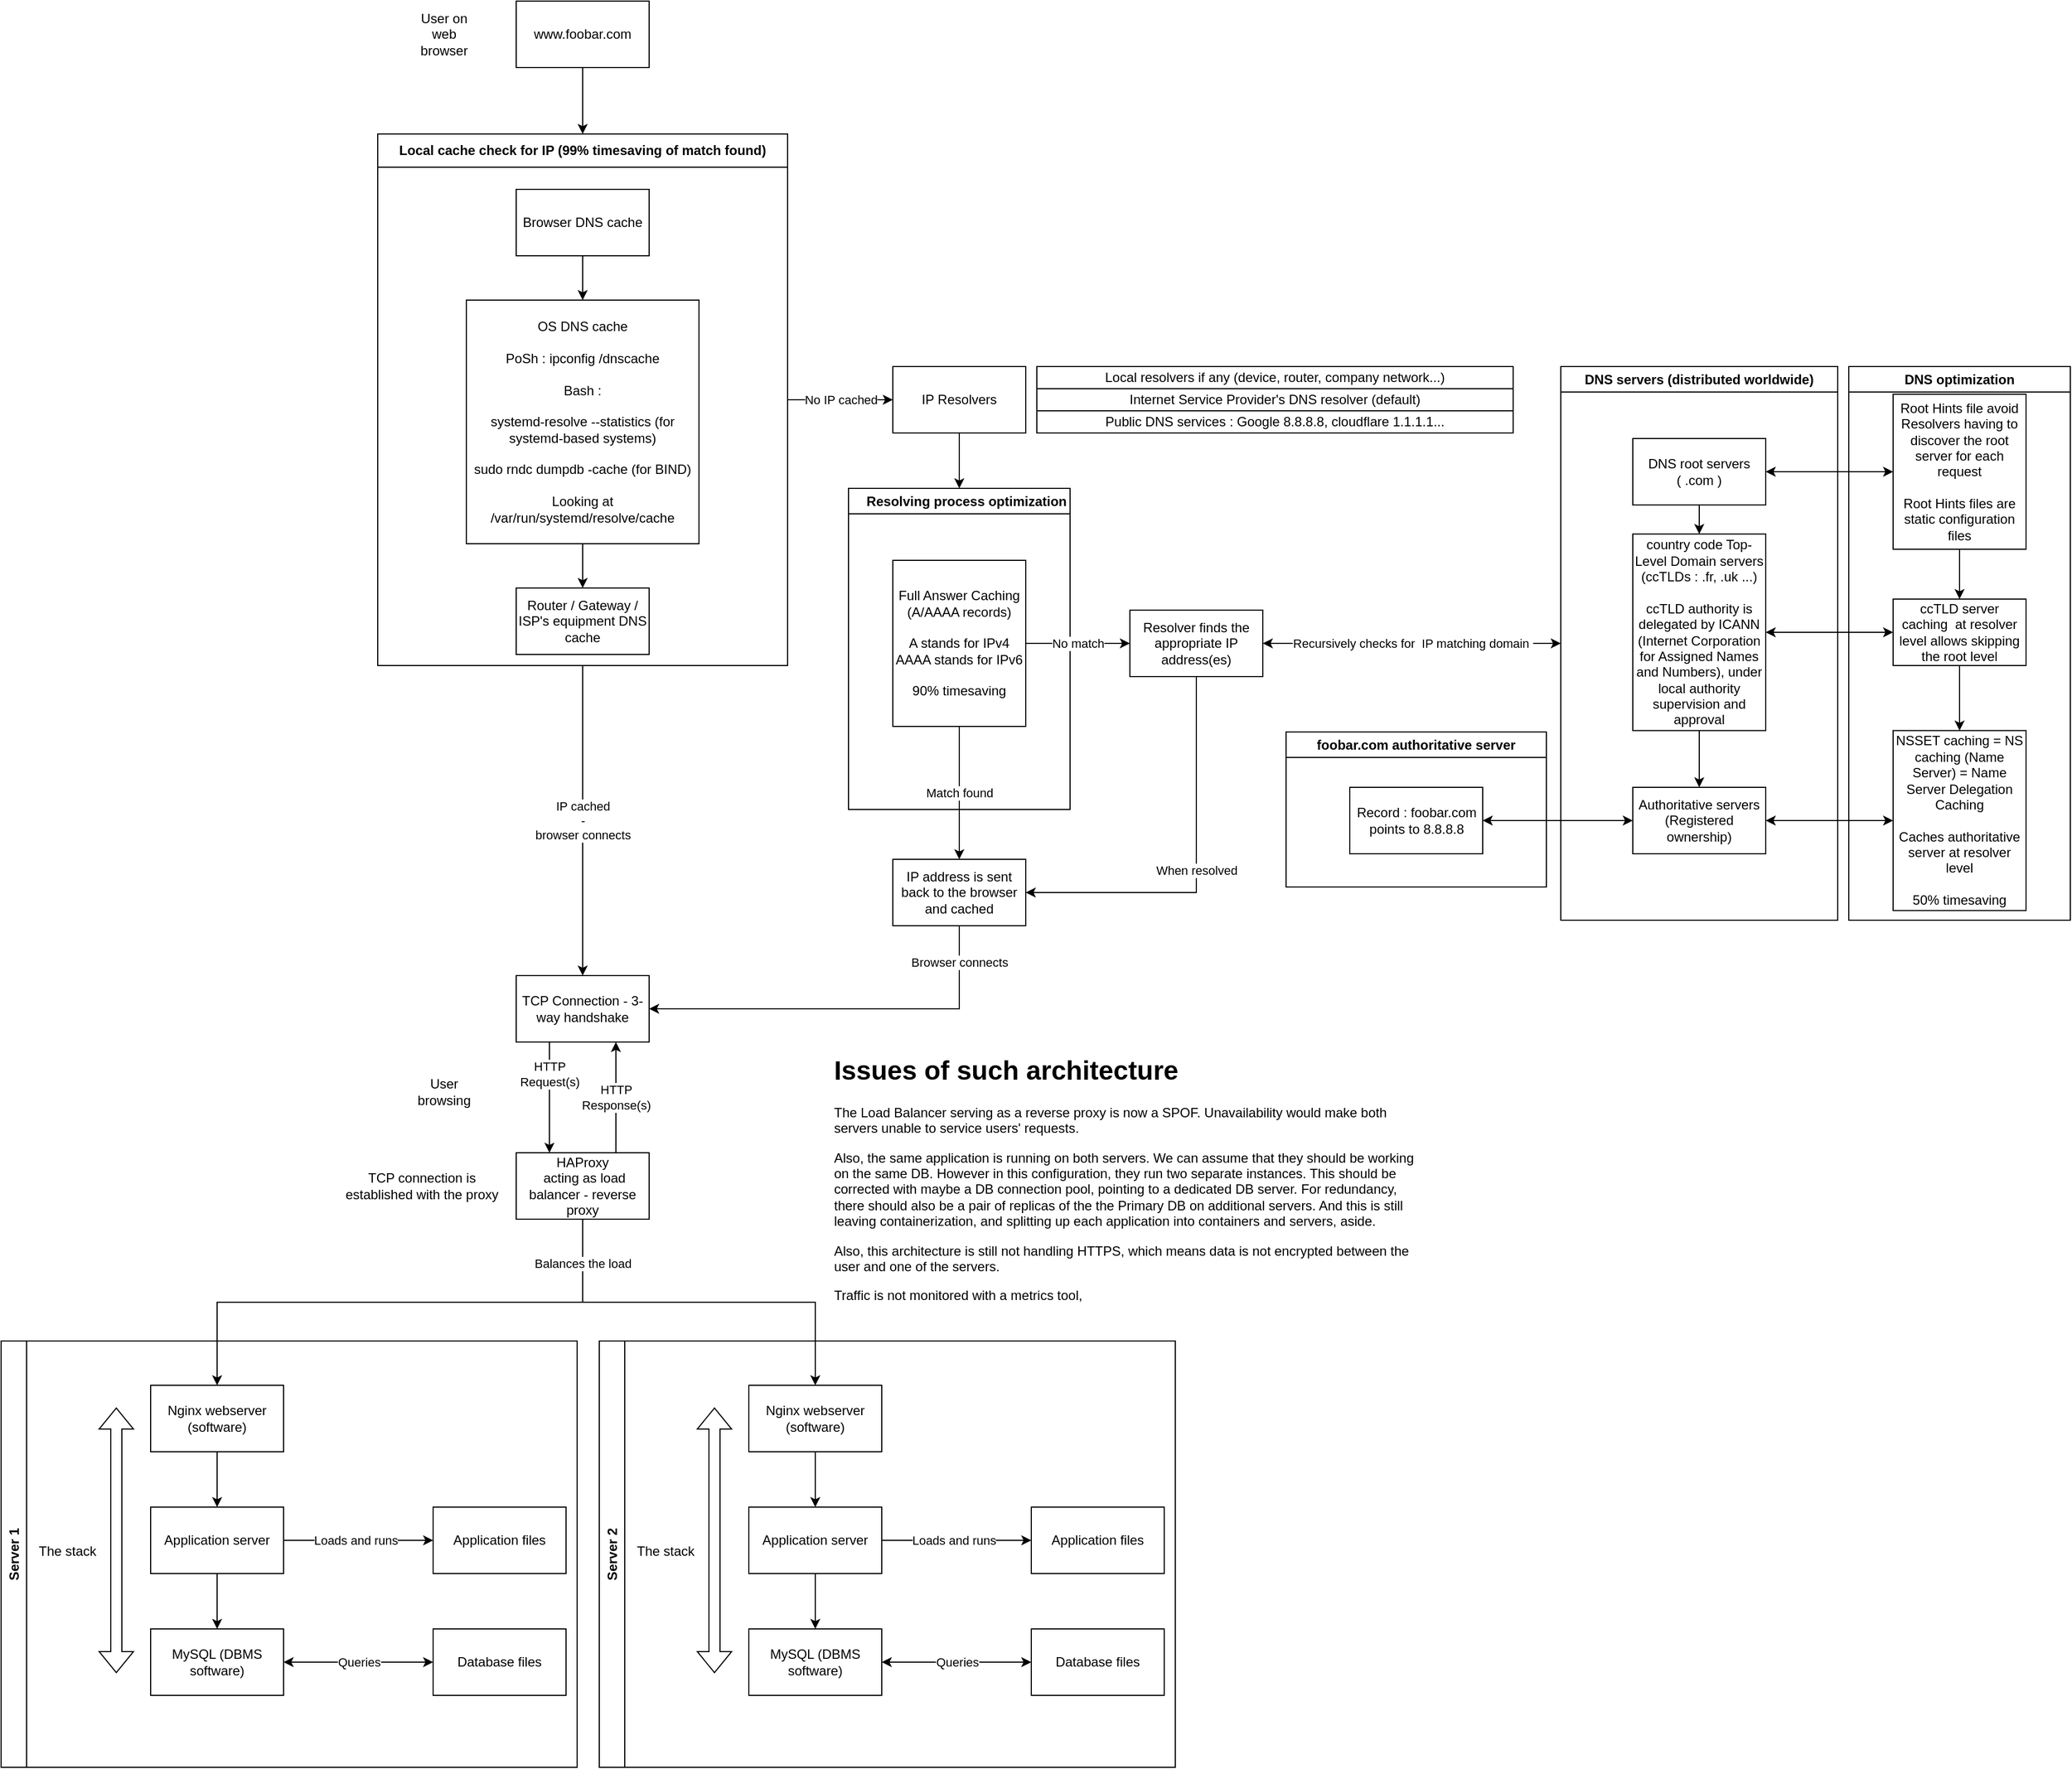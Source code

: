 <mxfile version="27.0.5">
  <diagram name="Page-1" id="AMXWV3zxx2AqXyukk0Ai">
    <mxGraphModel dx="2276" dy="753" grid="1" gridSize="10" guides="1" tooltips="1" connect="1" arrows="1" fold="1" page="1" pageScale="1" pageWidth="850" pageHeight="1100" math="0" shadow="0">
      <root>
        <mxCell id="0" />
        <mxCell id="1" parent="0" />
        <mxCell id="K1ztfGsYkskTR4_yVOU--19" value="Server 2" style="swimlane;horizontal=0;whiteSpace=wrap;html=1;" parent="1" vertex="1">
          <mxGeometry x="250" y="1250" width="520" height="385" as="geometry" />
        </mxCell>
        <mxCell id="K1ztfGsYkskTR4_yVOU--23" style="edgeStyle=orthogonalEdgeStyle;rounded=0;orthogonalLoop=1;jettySize=auto;html=1;exitX=0.5;exitY=1;exitDx=0;exitDy=0;entryX=0.5;entryY=0;entryDx=0;entryDy=0;" parent="K1ztfGsYkskTR4_yVOU--19" source="K1ztfGsYkskTR4_yVOU--20" target="K1ztfGsYkskTR4_yVOU--22" edge="1">
          <mxGeometry relative="1" as="geometry" />
        </mxCell>
        <mxCell id="K1ztfGsYkskTR4_yVOU--20" value="Nginx webserver (software)" style="rounded=0;whiteSpace=wrap;html=1;" parent="K1ztfGsYkskTR4_yVOU--19" vertex="1">
          <mxGeometry x="135" y="40" width="120" height="60" as="geometry" />
        </mxCell>
        <mxCell id="K1ztfGsYkskTR4_yVOU--26" value="Loads and runs" style="edgeStyle=orthogonalEdgeStyle;rounded=0;orthogonalLoop=1;jettySize=auto;html=1;exitX=1;exitY=0.5;exitDx=0;exitDy=0;entryX=0;entryY=0.5;entryDx=0;entryDy=0;" parent="K1ztfGsYkskTR4_yVOU--19" source="K1ztfGsYkskTR4_yVOU--22" target="K1ztfGsYkskTR4_yVOU--24" edge="1">
          <mxGeometry x="-0.037" relative="1" as="geometry">
            <mxPoint as="offset" />
          </mxGeometry>
        </mxCell>
        <mxCell id="K1ztfGsYkskTR4_yVOU--30" style="edgeStyle=orthogonalEdgeStyle;rounded=0;orthogonalLoop=1;jettySize=auto;html=1;exitX=0.5;exitY=1;exitDx=0;exitDy=0;entryX=0.5;entryY=0;entryDx=0;entryDy=0;" parent="K1ztfGsYkskTR4_yVOU--19" source="K1ztfGsYkskTR4_yVOU--22" target="K1ztfGsYkskTR4_yVOU--21" edge="1">
          <mxGeometry relative="1" as="geometry" />
        </mxCell>
        <mxCell id="K1ztfGsYkskTR4_yVOU--22" value="Application server" style="rounded=0;whiteSpace=wrap;html=1;" parent="K1ztfGsYkskTR4_yVOU--19" vertex="1">
          <mxGeometry x="135" y="150" width="120" height="60" as="geometry" />
        </mxCell>
        <mxCell id="K1ztfGsYkskTR4_yVOU--29" value="Queries" style="edgeStyle=orthogonalEdgeStyle;rounded=0;orthogonalLoop=1;jettySize=auto;html=1;exitX=1;exitY=0.5;exitDx=0;exitDy=0;entryX=0;entryY=0.5;entryDx=0;entryDy=0;startArrow=classic;startFill=1;" parent="K1ztfGsYkskTR4_yVOU--19" source="K1ztfGsYkskTR4_yVOU--21" target="K1ztfGsYkskTR4_yVOU--28" edge="1">
          <mxGeometry relative="1" as="geometry" />
        </mxCell>
        <mxCell id="K1ztfGsYkskTR4_yVOU--21" value="MySQL (DBMS software)" style="rounded=0;whiteSpace=wrap;html=1;" parent="K1ztfGsYkskTR4_yVOU--19" vertex="1">
          <mxGeometry x="135" y="260" width="120" height="60" as="geometry" />
        </mxCell>
        <mxCell id="K1ztfGsYkskTR4_yVOU--28" value="Database files" style="rounded=0;whiteSpace=wrap;html=1;" parent="K1ztfGsYkskTR4_yVOU--19" vertex="1">
          <mxGeometry x="390" y="260" width="120" height="60" as="geometry" />
        </mxCell>
        <mxCell id="K1ztfGsYkskTR4_yVOU--24" value="Application files" style="rounded=0;whiteSpace=wrap;html=1;" parent="K1ztfGsYkskTR4_yVOU--19" vertex="1">
          <mxGeometry x="390" y="150" width="120" height="60" as="geometry" />
        </mxCell>
        <mxCell id="n4Y1SSVw6h_WjynO-tZ9-28" value="The stack" style="text;html=1;align=center;verticalAlign=middle;whiteSpace=wrap;rounded=0;" parent="K1ztfGsYkskTR4_yVOU--19" vertex="1">
          <mxGeometry x="30" y="175" width="60" height="30" as="geometry" />
        </mxCell>
        <mxCell id="n4Y1SSVw6h_WjynO-tZ9-27" value="" style="shape=flexArrow;endArrow=classic;startArrow=classic;html=1;rounded=0;" parent="K1ztfGsYkskTR4_yVOU--19" edge="1">
          <mxGeometry width="100" height="100" relative="1" as="geometry">
            <mxPoint x="104" y="300" as="sourcePoint" />
            <mxPoint x="104" y="60" as="targetPoint" />
          </mxGeometry>
        </mxCell>
        <mxCell id="n4Y1SSVw6h_WjynO-tZ9-37" value="HTTP&lt;div&gt;Request(s)&lt;/div&gt;" style="edgeStyle=orthogonalEdgeStyle;rounded=0;orthogonalLoop=1;jettySize=auto;html=1;exitX=0.25;exitY=1;exitDx=0;exitDy=0;entryX=0.25;entryY=0;entryDx=0;entryDy=0;" parent="1" source="wIWOPDqHzGPQaf1z3rM4-14" target="yre6yB2XvlkDa_T071Dt-1" edge="1">
          <mxGeometry x="-0.429" relative="1" as="geometry">
            <mxPoint as="offset" />
            <mxPoint x="205" y="980" as="sourcePoint" />
          </mxGeometry>
        </mxCell>
        <mxCell id="n4Y1SSVw6h_WjynO-tZ9-38" value="HTTP&lt;div&gt;Response(s)&lt;/div&gt;" style="edgeStyle=orthogonalEdgeStyle;rounded=0;orthogonalLoop=1;jettySize=auto;html=1;exitX=0.75;exitY=0;exitDx=0;exitDy=0;entryX=0.75;entryY=1;entryDx=0;entryDy=0;" parent="1" source="yre6yB2XvlkDa_T071Dt-1" target="wIWOPDqHzGPQaf1z3rM4-14" edge="1">
          <mxGeometry relative="1" as="geometry">
            <mxPoint x="265" y="980" as="targetPoint" />
          </mxGeometry>
        </mxCell>
        <mxCell id="n4Y1SSVw6h_WjynO-tZ9-41" value="User browsing" style="text;html=1;align=center;verticalAlign=middle;whiteSpace=wrap;rounded=0;" parent="1" vertex="1">
          <mxGeometry x="80" y="1010" width="60" height="30" as="geometry" />
        </mxCell>
        <mxCell id="n4Y1SSVw6h_WjynO-tZ9-42" value="&lt;h1 style=&quot;margin-top: 0px;&quot;&gt;Issues of such architecture&lt;/h1&gt;&lt;p&gt;The Load Balancer serving as a reverse proxy is now a SPOF. Unavailability would make both servers unable to service users&#39; requests.&lt;/p&gt;&lt;p&gt;Also, the same application is running on both servers. We can assume that they should be working on the same DB. However in this configuration, they run two separate instances. This should be corrected with maybe a DB connection pool, pointing to a dedicated DB server. For redundancy, there should also be a pair of replicas of the the Primary DB on additional servers. And this is still leaving containerization, and splitting up each application into containers and servers, aside.&lt;/p&gt;&lt;p&gt;Also, this architecture is still not handling HTTPS, which means data is not encrypted between the user and one of the servers.&lt;/p&gt;&lt;p&gt;Traffic is not monitored with a metrics tool,&lt;/p&gt;" style="text;html=1;whiteSpace=wrap;overflow=hidden;rounded=0;" parent="1" vertex="1">
          <mxGeometry x="460" y="985" width="530" height="250" as="geometry" />
        </mxCell>
        <mxCell id="yre6yB2XvlkDa_T071Dt-15" style="edgeStyle=orthogonalEdgeStyle;rounded=0;orthogonalLoop=1;jettySize=auto;html=1;exitX=0.5;exitY=1;exitDx=0;exitDy=0;entryX=0.5;entryY=0;entryDx=0;entryDy=0;" parent="1" source="yre6yB2XvlkDa_T071Dt-1" target="yre6yB2XvlkDa_T071Dt-5" edge="1">
          <mxGeometry relative="1" as="geometry" />
        </mxCell>
        <mxCell id="yre6yB2XvlkDa_T071Dt-16" value="Balances the load" style="edgeStyle=orthogonalEdgeStyle;rounded=0;orthogonalLoop=1;jettySize=auto;html=1;exitX=0.5;exitY=1;exitDx=0;exitDy=0;entryX=0.5;entryY=0;entryDx=0;entryDy=0;" parent="1" source="yre6yB2XvlkDa_T071Dt-1" target="K1ztfGsYkskTR4_yVOU--20" edge="1">
          <mxGeometry x="-0.778" relative="1" as="geometry">
            <mxPoint as="offset" />
          </mxGeometry>
        </mxCell>
        <mxCell id="yre6yB2XvlkDa_T071Dt-1" value="HAProxy&lt;br&gt;&amp;nbsp;acting as load balancer - reverse proxy" style="rounded=0;whiteSpace=wrap;html=1;" parent="1" vertex="1">
          <mxGeometry x="175" y="1080" width="120" height="60" as="geometry" />
        </mxCell>
        <mxCell id="yre6yB2XvlkDa_T071Dt-2" value="TCP connection is established with the proxy" style="text;html=1;align=center;verticalAlign=middle;whiteSpace=wrap;rounded=0;" parent="1" vertex="1">
          <mxGeometry x="10" y="1095" width="160" height="30" as="geometry" />
        </mxCell>
        <mxCell id="yre6yB2XvlkDa_T071Dt-3" value="Server 1" style="swimlane;horizontal=0;whiteSpace=wrap;html=1;" parent="1" vertex="1">
          <mxGeometry x="-290" y="1250" width="520" height="385" as="geometry" />
        </mxCell>
        <mxCell id="yre6yB2XvlkDa_T071Dt-4" style="edgeStyle=orthogonalEdgeStyle;rounded=0;orthogonalLoop=1;jettySize=auto;html=1;exitX=0.5;exitY=1;exitDx=0;exitDy=0;entryX=0.5;entryY=0;entryDx=0;entryDy=0;" parent="yre6yB2XvlkDa_T071Dt-3" source="yre6yB2XvlkDa_T071Dt-5" target="yre6yB2XvlkDa_T071Dt-8" edge="1">
          <mxGeometry relative="1" as="geometry" />
        </mxCell>
        <mxCell id="yre6yB2XvlkDa_T071Dt-5" value="Nginx webserver (software)" style="rounded=0;whiteSpace=wrap;html=1;" parent="yre6yB2XvlkDa_T071Dt-3" vertex="1">
          <mxGeometry x="135" y="40" width="120" height="60" as="geometry" />
        </mxCell>
        <mxCell id="yre6yB2XvlkDa_T071Dt-6" value="Loads and runs" style="edgeStyle=orthogonalEdgeStyle;rounded=0;orthogonalLoop=1;jettySize=auto;html=1;exitX=1;exitY=0.5;exitDx=0;exitDy=0;entryX=0;entryY=0.5;entryDx=0;entryDy=0;" parent="yre6yB2XvlkDa_T071Dt-3" source="yre6yB2XvlkDa_T071Dt-8" target="yre6yB2XvlkDa_T071Dt-12" edge="1">
          <mxGeometry x="-0.037" relative="1" as="geometry">
            <mxPoint as="offset" />
          </mxGeometry>
        </mxCell>
        <mxCell id="yre6yB2XvlkDa_T071Dt-7" style="edgeStyle=orthogonalEdgeStyle;rounded=0;orthogonalLoop=1;jettySize=auto;html=1;exitX=0.5;exitY=1;exitDx=0;exitDy=0;entryX=0.5;entryY=0;entryDx=0;entryDy=0;" parent="yre6yB2XvlkDa_T071Dt-3" source="yre6yB2XvlkDa_T071Dt-8" target="yre6yB2XvlkDa_T071Dt-10" edge="1">
          <mxGeometry relative="1" as="geometry" />
        </mxCell>
        <mxCell id="yre6yB2XvlkDa_T071Dt-8" value="Application server" style="rounded=0;whiteSpace=wrap;html=1;" parent="yre6yB2XvlkDa_T071Dt-3" vertex="1">
          <mxGeometry x="135" y="150" width="120" height="60" as="geometry" />
        </mxCell>
        <mxCell id="yre6yB2XvlkDa_T071Dt-9" value="Queries" style="edgeStyle=orthogonalEdgeStyle;rounded=0;orthogonalLoop=1;jettySize=auto;html=1;exitX=1;exitY=0.5;exitDx=0;exitDy=0;entryX=0;entryY=0.5;entryDx=0;entryDy=0;startArrow=classic;startFill=1;" parent="yre6yB2XvlkDa_T071Dt-3" source="yre6yB2XvlkDa_T071Dt-10" target="yre6yB2XvlkDa_T071Dt-11" edge="1">
          <mxGeometry relative="1" as="geometry" />
        </mxCell>
        <mxCell id="yre6yB2XvlkDa_T071Dt-10" value="MySQL (DBMS software)" style="rounded=0;whiteSpace=wrap;html=1;" parent="yre6yB2XvlkDa_T071Dt-3" vertex="1">
          <mxGeometry x="135" y="260" width="120" height="60" as="geometry" />
        </mxCell>
        <mxCell id="yre6yB2XvlkDa_T071Dt-11" value="Database files" style="rounded=0;whiteSpace=wrap;html=1;" parent="yre6yB2XvlkDa_T071Dt-3" vertex="1">
          <mxGeometry x="390" y="260" width="120" height="60" as="geometry" />
        </mxCell>
        <mxCell id="yre6yB2XvlkDa_T071Dt-12" value="Application files" style="rounded=0;whiteSpace=wrap;html=1;" parent="yre6yB2XvlkDa_T071Dt-3" vertex="1">
          <mxGeometry x="390" y="150" width="120" height="60" as="geometry" />
        </mxCell>
        <mxCell id="yre6yB2XvlkDa_T071Dt-13" value="The stack" style="text;html=1;align=center;verticalAlign=middle;whiteSpace=wrap;rounded=0;" parent="yre6yB2XvlkDa_T071Dt-3" vertex="1">
          <mxGeometry x="30" y="175" width="60" height="30" as="geometry" />
        </mxCell>
        <mxCell id="yre6yB2XvlkDa_T071Dt-14" value="" style="shape=flexArrow;endArrow=classic;startArrow=classic;html=1;rounded=0;" parent="yre6yB2XvlkDa_T071Dt-3" edge="1">
          <mxGeometry width="100" height="100" relative="1" as="geometry">
            <mxPoint x="104" y="300" as="sourcePoint" />
            <mxPoint x="104" y="60" as="targetPoint" />
          </mxGeometry>
        </mxCell>
        <mxCell id="wIWOPDqHzGPQaf1z3rM4-1" value="" style="group" parent="1" vertex="1" connectable="0">
          <mxGeometry x="50" y="40" width="1528" height="940" as="geometry" />
        </mxCell>
        <mxCell id="wIWOPDqHzGPQaf1z3rM4-2" style="edgeStyle=orthogonalEdgeStyle;rounded=0;orthogonalLoop=1;jettySize=auto;html=1;exitX=0.5;exitY=1;exitDx=0;exitDy=0;entryX=0.5;entryY=0;entryDx=0;entryDy=0;" parent="wIWOPDqHzGPQaf1z3rM4-1" source="wIWOPDqHzGPQaf1z3rM4-3" target="wIWOPDqHzGPQaf1z3rM4-8" edge="1">
          <mxGeometry relative="1" as="geometry">
            <mxPoint x="185" y="120" as="targetPoint" />
          </mxGeometry>
        </mxCell>
        <mxCell id="wIWOPDqHzGPQaf1z3rM4-3" value="www.foobar.com" style="rounded=0;whiteSpace=wrap;html=1;" parent="wIWOPDqHzGPQaf1z3rM4-1" vertex="1">
          <mxGeometry x="125" width="120" height="60" as="geometry" />
        </mxCell>
        <mxCell id="wIWOPDqHzGPQaf1z3rM4-4" value="User on web browser" style="text;html=1;align=center;verticalAlign=middle;whiteSpace=wrap;rounded=0;" parent="wIWOPDqHzGPQaf1z3rM4-1" vertex="1">
          <mxGeometry x="30" y="15" width="60" height="30" as="geometry" />
        </mxCell>
        <mxCell id="wIWOPDqHzGPQaf1z3rM4-5" value="No IP cached" style="edgeStyle=orthogonalEdgeStyle;rounded=0;orthogonalLoop=1;jettySize=auto;html=1;exitX=1;exitY=0.5;exitDx=0;exitDy=0;entryX=0;entryY=0.5;entryDx=0;entryDy=0;" parent="wIWOPDqHzGPQaf1z3rM4-1" source="wIWOPDqHzGPQaf1z3rM4-8" target="wIWOPDqHzGPQaf1z3rM4-16" edge="1">
          <mxGeometry relative="1" as="geometry">
            <mxPoint x="245" y="150" as="sourcePoint" />
          </mxGeometry>
        </mxCell>
        <mxCell id="wIWOPDqHzGPQaf1z3rM4-6" value="IP cached&lt;br&gt;-&lt;br&gt;browser connects" style="edgeStyle=orthogonalEdgeStyle;rounded=0;orthogonalLoop=1;jettySize=auto;html=1;exitX=0.5;exitY=1;exitDx=0;exitDy=0;entryX=0.5;entryY=0;entryDx=0;entryDy=0;" parent="wIWOPDqHzGPQaf1z3rM4-1" source="wIWOPDqHzGPQaf1z3rM4-8" target="wIWOPDqHzGPQaf1z3rM4-14" edge="1">
          <mxGeometry relative="1" as="geometry">
            <mxPoint x="185" y="180" as="sourcePoint" />
            <mxPoint as="offset" />
          </mxGeometry>
        </mxCell>
        <mxCell id="wIWOPDqHzGPQaf1z3rM4-7" value="Browser connects" style="edgeStyle=orthogonalEdgeStyle;rounded=0;orthogonalLoop=1;jettySize=auto;html=1;exitX=0.5;exitY=1;exitDx=0;exitDy=0;entryX=1;entryY=0.5;entryDx=0;entryDy=0;" parent="wIWOPDqHzGPQaf1z3rM4-1" source="wIWOPDqHzGPQaf1z3rM4-18" target="wIWOPDqHzGPQaf1z3rM4-14" edge="1">
          <mxGeometry x="-0.815" relative="1" as="geometry">
            <mxPoint as="offset" />
          </mxGeometry>
        </mxCell>
        <mxCell id="wIWOPDqHzGPQaf1z3rM4-8" value="Local cache check for IP (99% timesaving of match found)" style="swimlane;whiteSpace=wrap;html=1;startSize=30;" parent="wIWOPDqHzGPQaf1z3rM4-1" vertex="1">
          <mxGeometry y="120" width="370" height="480" as="geometry" />
        </mxCell>
        <mxCell id="wIWOPDqHzGPQaf1z3rM4-9" style="edgeStyle=orthogonalEdgeStyle;rounded=0;orthogonalLoop=1;jettySize=auto;html=1;exitX=0.5;exitY=1;exitDx=0;exitDy=0;entryX=0.5;entryY=0;entryDx=0;entryDy=0;" parent="wIWOPDqHzGPQaf1z3rM4-8" source="wIWOPDqHzGPQaf1z3rM4-10" target="wIWOPDqHzGPQaf1z3rM4-12" edge="1">
          <mxGeometry relative="1" as="geometry" />
        </mxCell>
        <mxCell id="wIWOPDqHzGPQaf1z3rM4-10" value="Browser DNS cache" style="rounded=0;whiteSpace=wrap;html=1;" parent="wIWOPDqHzGPQaf1z3rM4-8" vertex="1">
          <mxGeometry x="125" y="50" width="120" height="60" as="geometry" />
        </mxCell>
        <mxCell id="wIWOPDqHzGPQaf1z3rM4-11" style="edgeStyle=orthogonalEdgeStyle;rounded=0;orthogonalLoop=1;jettySize=auto;html=1;exitX=0.5;exitY=1;exitDx=0;exitDy=0;entryX=0.5;entryY=0;entryDx=0;entryDy=0;" parent="wIWOPDqHzGPQaf1z3rM4-8" source="wIWOPDqHzGPQaf1z3rM4-12" target="wIWOPDqHzGPQaf1z3rM4-13" edge="1">
          <mxGeometry relative="1" as="geometry" />
        </mxCell>
        <mxCell id="wIWOPDqHzGPQaf1z3rM4-12" value="&lt;font face=&quot;Helvetica&quot;&gt;OS DNS cache&lt;br&gt;&lt;br&gt;PoSh : ipconfig /dnscache&lt;br&gt;&lt;br&gt;Bash :&lt;/font&gt;&lt;div&gt;&lt;br&gt;&lt;div&gt;&lt;div&gt;&lt;code style=&quot;background-color: transparent; color: light-dark(rgb(0, 0, 0), rgb(255, 255, 255));&quot; class=&quot;bg-text-200/5 border border-0.5 border-border-300 text-danger-000 whitespace-pre-wrap rounded-[0.4rem] px-1 py-px text-[0.9rem]&quot;&gt;&lt;font face=&quot;Helvetica&quot;&gt;systemd-resolve --statistics&lt;/font&gt;&lt;/code&gt;&lt;span style=&quot;font-family: Helvetica; background-color: transparent; color: light-dark(rgb(0, 0, 0), rgb(255, 255, 255));&quot;&gt; (for systemd-based systems)&lt;br&gt;&lt;/span&gt;&lt;code style=&quot;font-family: Helvetica; background-color: transparent; color: light-dark(rgb(0, 0, 0), rgb(255, 255, 255));&quot; class=&quot;bg-text-200/5 border border-0.5 border-border-300 text-danger-000 whitespace-pre-wrap rounded-[0.4rem] px-1 py-px text-[0.9rem]&quot;&gt;&lt;br&gt;sudo rndc dumpdb -cache&lt;/code&gt;&lt;span style=&quot;font-family: Helvetica; background-color: transparent; color: light-dark(rgb(0, 0, 0), rgb(255, 255, 255));&quot;&gt; (for BIND)&lt;br&gt;&lt;/span&gt;&lt;span style=&quot;font-family: Helvetica; background-color: transparent; color: light-dark(rgb(0, 0, 0), rgb(255, 255, 255));&quot;&gt;&lt;br&gt;Looking at &lt;/span&gt;&lt;code style=&quot;font-family: Helvetica; background-color: transparent; color: light-dark(rgb(0, 0, 0), rgb(255, 255, 255));&quot; class=&quot;bg-text-200/5 border border-0.5 border-border-300 text-danger-000 whitespace-pre-wrap rounded-[0.4rem] px-1 py-px text-[0.9rem]&quot;&gt;/var/run/systemd/resolve/cache&lt;/code&gt;&lt;/div&gt;&lt;/div&gt;&lt;/div&gt;" style="rounded=0;whiteSpace=wrap;html=1;" parent="wIWOPDqHzGPQaf1z3rM4-8" vertex="1">
          <mxGeometry x="80" y="150" width="210" height="220" as="geometry" />
        </mxCell>
        <mxCell id="wIWOPDqHzGPQaf1z3rM4-13" value="Router / Gateway / ISP&#39;s equipment DNS cache" style="rounded=0;whiteSpace=wrap;html=1;" parent="wIWOPDqHzGPQaf1z3rM4-8" vertex="1">
          <mxGeometry x="125" y="410" width="120" height="60" as="geometry" />
        </mxCell>
        <mxCell id="wIWOPDqHzGPQaf1z3rM4-14" value="TCP Connection - 3-way handshake" style="rounded=0;whiteSpace=wrap;html=1;" parent="wIWOPDqHzGPQaf1z3rM4-1" vertex="1">
          <mxGeometry x="125" y="880" width="120" height="60" as="geometry" />
        </mxCell>
        <mxCell id="wIWOPDqHzGPQaf1z3rM4-15" value="" style="group" parent="wIWOPDqHzGPQaf1z3rM4-1" vertex="1" connectable="0">
          <mxGeometry x="425" y="330" width="1103" height="505" as="geometry" />
        </mxCell>
        <mxCell id="wIWOPDqHzGPQaf1z3rM4-16" value="IP Resolvers" style="rounded=0;whiteSpace=wrap;html=1;" parent="wIWOPDqHzGPQaf1z3rM4-15" vertex="1">
          <mxGeometry x="40" width="120" height="60" as="geometry" />
        </mxCell>
        <mxCell id="wIWOPDqHzGPQaf1z3rM4-17" value="Resolver finds the appropriate IP address(es)" style="rounded=0;whiteSpace=wrap;html=1;" parent="wIWOPDqHzGPQaf1z3rM4-15" vertex="1">
          <mxGeometry x="254" y="220" width="120" height="60" as="geometry" />
        </mxCell>
        <mxCell id="wIWOPDqHzGPQaf1z3rM4-18" value="IP address is sent back to the browser and cached" style="rounded=0;whiteSpace=wrap;html=1;" parent="wIWOPDqHzGPQaf1z3rM4-15" vertex="1">
          <mxGeometry x="40" y="445" width="120" height="60" as="geometry" />
        </mxCell>
        <mxCell id="wIWOPDqHzGPQaf1z3rM4-19" value="DNS servers (distributed worldwide)" style="swimlane;whiteSpace=wrap;html=1;" parent="wIWOPDqHzGPQaf1z3rM4-15" vertex="1">
          <mxGeometry x="643" width="250" height="500" as="geometry" />
        </mxCell>
        <mxCell id="wIWOPDqHzGPQaf1z3rM4-20" style="edgeStyle=orthogonalEdgeStyle;rounded=0;orthogonalLoop=1;jettySize=auto;html=1;exitX=0.5;exitY=1;exitDx=0;exitDy=0;entryX=0.5;entryY=0;entryDx=0;entryDy=0;" parent="wIWOPDqHzGPQaf1z3rM4-19" source="wIWOPDqHzGPQaf1z3rM4-21" target="wIWOPDqHzGPQaf1z3rM4-23" edge="1">
          <mxGeometry relative="1" as="geometry" />
        </mxCell>
        <mxCell id="wIWOPDqHzGPQaf1z3rM4-21" value="DNS root servers &lt;br&gt;( .com )" style="rounded=0;whiteSpace=wrap;html=1;" parent="wIWOPDqHzGPQaf1z3rM4-19" vertex="1">
          <mxGeometry x="65" y="65" width="120" height="60" as="geometry" />
        </mxCell>
        <mxCell id="wIWOPDqHzGPQaf1z3rM4-22" style="edgeStyle=orthogonalEdgeStyle;rounded=0;orthogonalLoop=1;jettySize=auto;html=1;exitX=0.5;exitY=1;exitDx=0;exitDy=0;entryX=0.5;entryY=0;entryDx=0;entryDy=0;" parent="wIWOPDqHzGPQaf1z3rM4-19" source="wIWOPDqHzGPQaf1z3rM4-23" target="wIWOPDqHzGPQaf1z3rM4-24" edge="1">
          <mxGeometry relative="1" as="geometry" />
        </mxCell>
        <mxCell id="wIWOPDqHzGPQaf1z3rM4-23" value="country code Top-Level Domain servers (ccTLDs : .fr, .uk ...)&lt;br&gt;&lt;br&gt;ccTLD authority is delegated by ICANN (Internet Corporation for Assigned Names and Numbers), under local authority supervision and approval" style="rounded=0;whiteSpace=wrap;html=1;" parent="wIWOPDqHzGPQaf1z3rM4-19" vertex="1">
          <mxGeometry x="65" y="151.25" width="120" height="177.5" as="geometry" />
        </mxCell>
        <mxCell id="wIWOPDqHzGPQaf1z3rM4-24" value="&lt;div&gt;Authoritative servers&lt;br&gt;(Registered ownership)&lt;/div&gt;" style="rounded=0;whiteSpace=wrap;html=1;" parent="wIWOPDqHzGPQaf1z3rM4-19" vertex="1">
          <mxGeometry x="65" y="380" width="120" height="60" as="geometry" />
        </mxCell>
        <mxCell id="wIWOPDqHzGPQaf1z3rM4-25" value="DNS optimization" style="swimlane;whiteSpace=wrap;html=1;" parent="wIWOPDqHzGPQaf1z3rM4-15" vertex="1">
          <mxGeometry x="903" width="200" height="500" as="geometry" />
        </mxCell>
        <mxCell id="wIWOPDqHzGPQaf1z3rM4-26" style="edgeStyle=orthogonalEdgeStyle;rounded=0;orthogonalLoop=1;jettySize=auto;html=1;exitX=0.5;exitY=1;exitDx=0;exitDy=0;entryX=0.5;entryY=0;entryDx=0;entryDy=0;" parent="wIWOPDqHzGPQaf1z3rM4-25" source="wIWOPDqHzGPQaf1z3rM4-27" target="wIWOPDqHzGPQaf1z3rM4-29" edge="1">
          <mxGeometry relative="1" as="geometry" />
        </mxCell>
        <mxCell id="wIWOPDqHzGPQaf1z3rM4-27" value="Root Hints file avoid Resolvers having to discover the root server for each request&lt;br&gt;&lt;br&gt;Root Hints files are static configuration files" style="rounded=0;whiteSpace=wrap;html=1;" parent="wIWOPDqHzGPQaf1z3rM4-25" vertex="1">
          <mxGeometry x="40" y="25" width="120" height="140" as="geometry" />
        </mxCell>
        <mxCell id="wIWOPDqHzGPQaf1z3rM4-28" style="edgeStyle=orthogonalEdgeStyle;rounded=0;orthogonalLoop=1;jettySize=auto;html=1;exitX=0.5;exitY=1;exitDx=0;exitDy=0;entryX=0.5;entryY=0;entryDx=0;entryDy=0;" parent="wIWOPDqHzGPQaf1z3rM4-25" source="wIWOPDqHzGPQaf1z3rM4-29" target="wIWOPDqHzGPQaf1z3rM4-30" edge="1">
          <mxGeometry relative="1" as="geometry" />
        </mxCell>
        <mxCell id="wIWOPDqHzGPQaf1z3rM4-29" value="ccTLD server caching&amp;nbsp; at resolver level allows skipping the root level" style="rounded=0;whiteSpace=wrap;html=1;" parent="wIWOPDqHzGPQaf1z3rM4-25" vertex="1">
          <mxGeometry x="40" y="210" width="120" height="60" as="geometry" />
        </mxCell>
        <mxCell id="wIWOPDqHzGPQaf1z3rM4-30" value="NSSET caching = NS caching (Name Server) = Name Server Delegation Caching&lt;br&gt;&lt;br&gt;Caches authoritative server at resolver level&lt;br&gt;&lt;br&gt;50% timesaving" style="rounded=0;whiteSpace=wrap;html=1;" parent="wIWOPDqHzGPQaf1z3rM4-25" vertex="1">
          <mxGeometry x="40" y="328.75" width="120" height="162.5" as="geometry" />
        </mxCell>
        <mxCell id="wIWOPDqHzGPQaf1z3rM4-31" value="&amp;nbsp; &amp;nbsp; Resolving process optimization" style="swimlane;whiteSpace=wrap;html=1;" parent="wIWOPDqHzGPQaf1z3rM4-15" vertex="1">
          <mxGeometry y="110" width="200" height="290" as="geometry" />
        </mxCell>
        <mxCell id="wIWOPDqHzGPQaf1z3rM4-32" value="Full Answer Caching (A/AAAA records)&lt;div&gt;&lt;br&gt;&lt;/div&gt;&lt;div&gt;A stands for IPv4&lt;/div&gt;&lt;div&gt;AAAA stands for IPv6&lt;br&gt;&lt;br&gt;90% timesaving&lt;/div&gt;" style="rounded=0;whiteSpace=wrap;html=1;" parent="wIWOPDqHzGPQaf1z3rM4-31" vertex="1">
          <mxGeometry x="40" y="65" width="120" height="150" as="geometry" />
        </mxCell>
        <mxCell id="wIWOPDqHzGPQaf1z3rM4-33" value="" style="group" parent="wIWOPDqHzGPQaf1z3rM4-15" vertex="1" connectable="0">
          <mxGeometry x="170" width="430" height="60" as="geometry" />
        </mxCell>
        <mxCell id="wIWOPDqHzGPQaf1z3rM4-34" value="Local resolvers if any (device, router, company network...)" style="rounded=0;whiteSpace=wrap;html=1;" parent="wIWOPDqHzGPQaf1z3rM4-33" vertex="1">
          <mxGeometry width="430" height="20" as="geometry" />
        </mxCell>
        <mxCell id="wIWOPDqHzGPQaf1z3rM4-35" value="Internet Service Provider&#39;s DNS resolver (default)" style="rounded=0;whiteSpace=wrap;html=1;" parent="wIWOPDqHzGPQaf1z3rM4-33" vertex="1">
          <mxGeometry y="20" width="430" height="20" as="geometry" />
        </mxCell>
        <mxCell id="wIWOPDqHzGPQaf1z3rM4-36" value="Public DNS services : Google 8.8.8.8, cloudflare 1.1.1.1..." style="rounded=0;whiteSpace=wrap;html=1;fillColor=default;" parent="wIWOPDqHzGPQaf1z3rM4-33" vertex="1">
          <mxGeometry y="40" width="430" height="20" as="geometry" />
        </mxCell>
        <mxCell id="wIWOPDqHzGPQaf1z3rM4-37" value="When resolved" style="edgeStyle=orthogonalEdgeStyle;rounded=0;orthogonalLoop=1;jettySize=auto;html=1;exitX=0.5;exitY=1;exitDx=0;exitDy=0;entryX=1;entryY=0.5;entryDx=0;entryDy=0;" parent="wIWOPDqHzGPQaf1z3rM4-15" source="wIWOPDqHzGPQaf1z3rM4-17" target="wIWOPDqHzGPQaf1z3rM4-18" edge="1">
          <mxGeometry relative="1" as="geometry" />
        </mxCell>
        <mxCell id="wIWOPDqHzGPQaf1z3rM4-38" value="Recursively checks for&amp;nbsp; IP matching domain&amp;nbsp;" style="edgeStyle=orthogonalEdgeStyle;rounded=0;orthogonalLoop=1;jettySize=auto;html=1;exitX=1;exitY=0.5;exitDx=0;exitDy=0;entryX=0;entryY=0.5;entryDx=0;entryDy=0;startArrow=classic;startFill=1;" parent="wIWOPDqHzGPQaf1z3rM4-15" source="wIWOPDqHzGPQaf1z3rM4-17" target="wIWOPDqHzGPQaf1z3rM4-19" edge="1">
          <mxGeometry relative="1" as="geometry" />
        </mxCell>
        <mxCell id="wIWOPDqHzGPQaf1z3rM4-39" style="edgeStyle=orthogonalEdgeStyle;rounded=0;orthogonalLoop=1;jettySize=auto;html=1;exitX=1;exitY=0.5;exitDx=0;exitDy=0;entryX=0;entryY=0.5;entryDx=0;entryDy=0;startArrow=classic;startFill=1;" parent="wIWOPDqHzGPQaf1z3rM4-15" source="wIWOPDqHzGPQaf1z3rM4-21" target="wIWOPDqHzGPQaf1z3rM4-27" edge="1">
          <mxGeometry relative="1" as="geometry" />
        </mxCell>
        <mxCell id="wIWOPDqHzGPQaf1z3rM4-40" style="edgeStyle=orthogonalEdgeStyle;rounded=0;orthogonalLoop=1;jettySize=auto;html=1;exitX=1;exitY=0.5;exitDx=0;exitDy=0;entryX=0;entryY=0.5;entryDx=0;entryDy=0;startArrow=classic;startFill=1;" parent="wIWOPDqHzGPQaf1z3rM4-15" source="wIWOPDqHzGPQaf1z3rM4-23" target="wIWOPDqHzGPQaf1z3rM4-29" edge="1">
          <mxGeometry relative="1" as="geometry" />
        </mxCell>
        <mxCell id="wIWOPDqHzGPQaf1z3rM4-41" style="edgeStyle=orthogonalEdgeStyle;rounded=0;orthogonalLoop=1;jettySize=auto;html=1;exitX=1;exitY=0.5;exitDx=0;exitDy=0;entryX=0;entryY=0.5;entryDx=0;entryDy=0;startArrow=classic;startFill=1;" parent="wIWOPDqHzGPQaf1z3rM4-15" source="wIWOPDqHzGPQaf1z3rM4-24" target="wIWOPDqHzGPQaf1z3rM4-30" edge="1">
          <mxGeometry relative="1" as="geometry" />
        </mxCell>
        <mxCell id="wIWOPDqHzGPQaf1z3rM4-42" value="Match found" style="edgeStyle=orthogonalEdgeStyle;rounded=0;orthogonalLoop=1;jettySize=auto;html=1;exitX=0.5;exitY=1;exitDx=0;exitDy=0;entryX=0.5;entryY=0;entryDx=0;entryDy=0;" parent="wIWOPDqHzGPQaf1z3rM4-15" source="wIWOPDqHzGPQaf1z3rM4-32" target="wIWOPDqHzGPQaf1z3rM4-18" edge="1">
          <mxGeometry relative="1" as="geometry" />
        </mxCell>
        <mxCell id="wIWOPDqHzGPQaf1z3rM4-43" value="No match" style="edgeStyle=orthogonalEdgeStyle;rounded=0;orthogonalLoop=1;jettySize=auto;html=1;exitX=1;exitY=0.5;exitDx=0;exitDy=0;entryX=0;entryY=0.5;entryDx=0;entryDy=0;" parent="wIWOPDqHzGPQaf1z3rM4-15" source="wIWOPDqHzGPQaf1z3rM4-32" target="wIWOPDqHzGPQaf1z3rM4-17" edge="1">
          <mxGeometry relative="1" as="geometry" />
        </mxCell>
        <mxCell id="wIWOPDqHzGPQaf1z3rM4-44" style="edgeStyle=orthogonalEdgeStyle;rounded=0;orthogonalLoop=1;jettySize=auto;html=1;exitX=0.5;exitY=1;exitDx=0;exitDy=0;entryX=0.5;entryY=0;entryDx=0;entryDy=0;" parent="wIWOPDqHzGPQaf1z3rM4-15" source="wIWOPDqHzGPQaf1z3rM4-16" target="wIWOPDqHzGPQaf1z3rM4-31" edge="1">
          <mxGeometry relative="1" as="geometry">
            <mxPoint x="44" y="-70" as="targetPoint" />
          </mxGeometry>
        </mxCell>
        <mxCell id="wIWOPDqHzGPQaf1z3rM4-45" value="foobar.com authoritative server" style="swimlane;whiteSpace=wrap;html=1;" parent="wIWOPDqHzGPQaf1z3rM4-15" vertex="1">
          <mxGeometry x="395" y="330" width="235" height="140" as="geometry" />
        </mxCell>
        <mxCell id="wIWOPDqHzGPQaf1z3rM4-46" value="Record : foobar.com points to 8.8.8.8" style="rounded=0;whiteSpace=wrap;html=1;" parent="wIWOPDqHzGPQaf1z3rM4-45" vertex="1">
          <mxGeometry x="57.5" y="50" width="120" height="60" as="geometry" />
        </mxCell>
        <mxCell id="wIWOPDqHzGPQaf1z3rM4-47" style="edgeStyle=orthogonalEdgeStyle;rounded=0;orthogonalLoop=1;jettySize=auto;html=1;exitX=1;exitY=0.5;exitDx=0;exitDy=0;entryX=0;entryY=0.5;entryDx=0;entryDy=0;startArrow=classic;startFill=1;" parent="wIWOPDqHzGPQaf1z3rM4-15" source="wIWOPDqHzGPQaf1z3rM4-46" target="wIWOPDqHzGPQaf1z3rM4-24" edge="1">
          <mxGeometry relative="1" as="geometry" />
        </mxCell>
      </root>
    </mxGraphModel>
  </diagram>
</mxfile>
